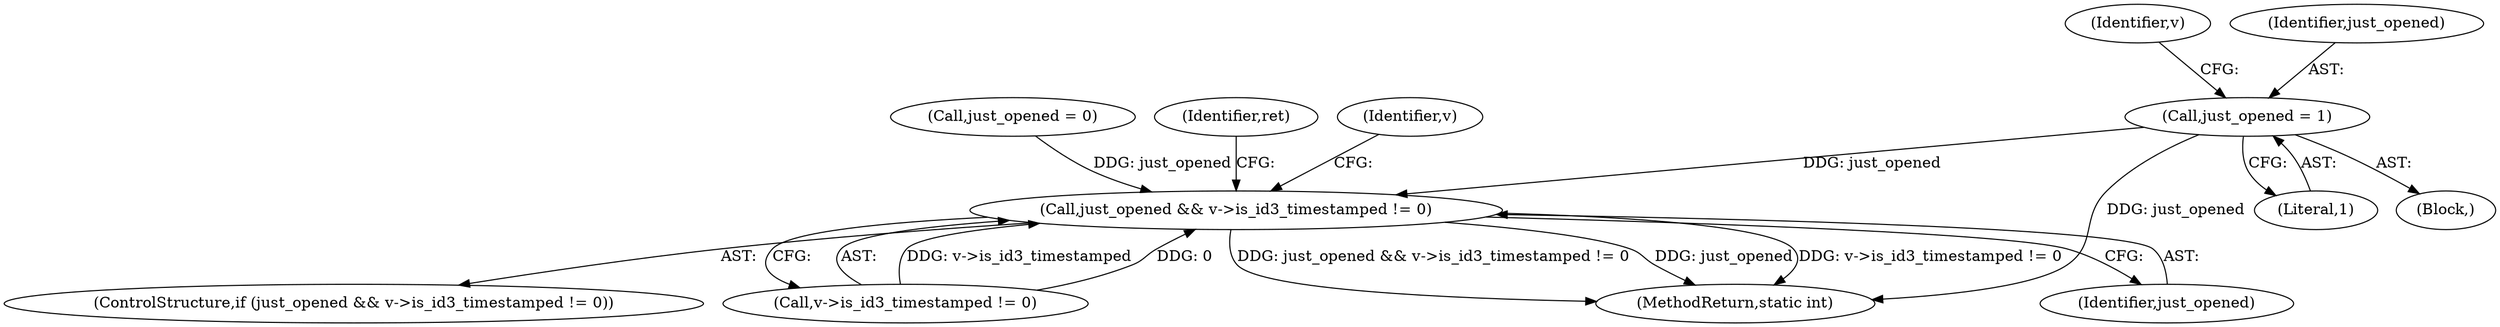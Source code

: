 digraph "0_FFmpeg_7ec414892ddcad88313848494b6fc5f437c9ca4a@API" {
"1000385" [label="(Call,just_opened = 1)"];
"1000437" [label="(Call,just_opened && v->is_id3_timestamped != 0)"];
"1000387" [label="(Literal,1)"];
"1000436" [label="(ControlStructure,if (just_opened && v->is_id3_timestamped != 0))"];
"1000391" [label="(Identifier,v)"];
"1000127" [label="(Call,just_opened = 0)"];
"1000385" [label="(Call,just_opened = 1)"];
"1000437" [label="(Call,just_opened && v->is_id3_timestamped != 0)"];
"1000452" [label="(Identifier,ret)"];
"1000446" [label="(Identifier,v)"];
"1000386" [label="(Identifier,just_opened)"];
"1000439" [label="(Call,v->is_id3_timestamped != 0)"];
"1000147" [label="(Block,)"];
"1000473" [label="(MethodReturn,static int)"];
"1000438" [label="(Identifier,just_opened)"];
"1000385" -> "1000147"  [label="AST: "];
"1000385" -> "1000387"  [label="CFG: "];
"1000386" -> "1000385"  [label="AST: "];
"1000387" -> "1000385"  [label="AST: "];
"1000391" -> "1000385"  [label="CFG: "];
"1000385" -> "1000473"  [label="DDG: just_opened"];
"1000385" -> "1000437"  [label="DDG: just_opened"];
"1000437" -> "1000436"  [label="AST: "];
"1000437" -> "1000438"  [label="CFG: "];
"1000437" -> "1000439"  [label="CFG: "];
"1000438" -> "1000437"  [label="AST: "];
"1000439" -> "1000437"  [label="AST: "];
"1000446" -> "1000437"  [label="CFG: "];
"1000452" -> "1000437"  [label="CFG: "];
"1000437" -> "1000473"  [label="DDG: just_opened && v->is_id3_timestamped != 0"];
"1000437" -> "1000473"  [label="DDG: just_opened"];
"1000437" -> "1000473"  [label="DDG: v->is_id3_timestamped != 0"];
"1000127" -> "1000437"  [label="DDG: just_opened"];
"1000439" -> "1000437"  [label="DDG: v->is_id3_timestamped"];
"1000439" -> "1000437"  [label="DDG: 0"];
}
